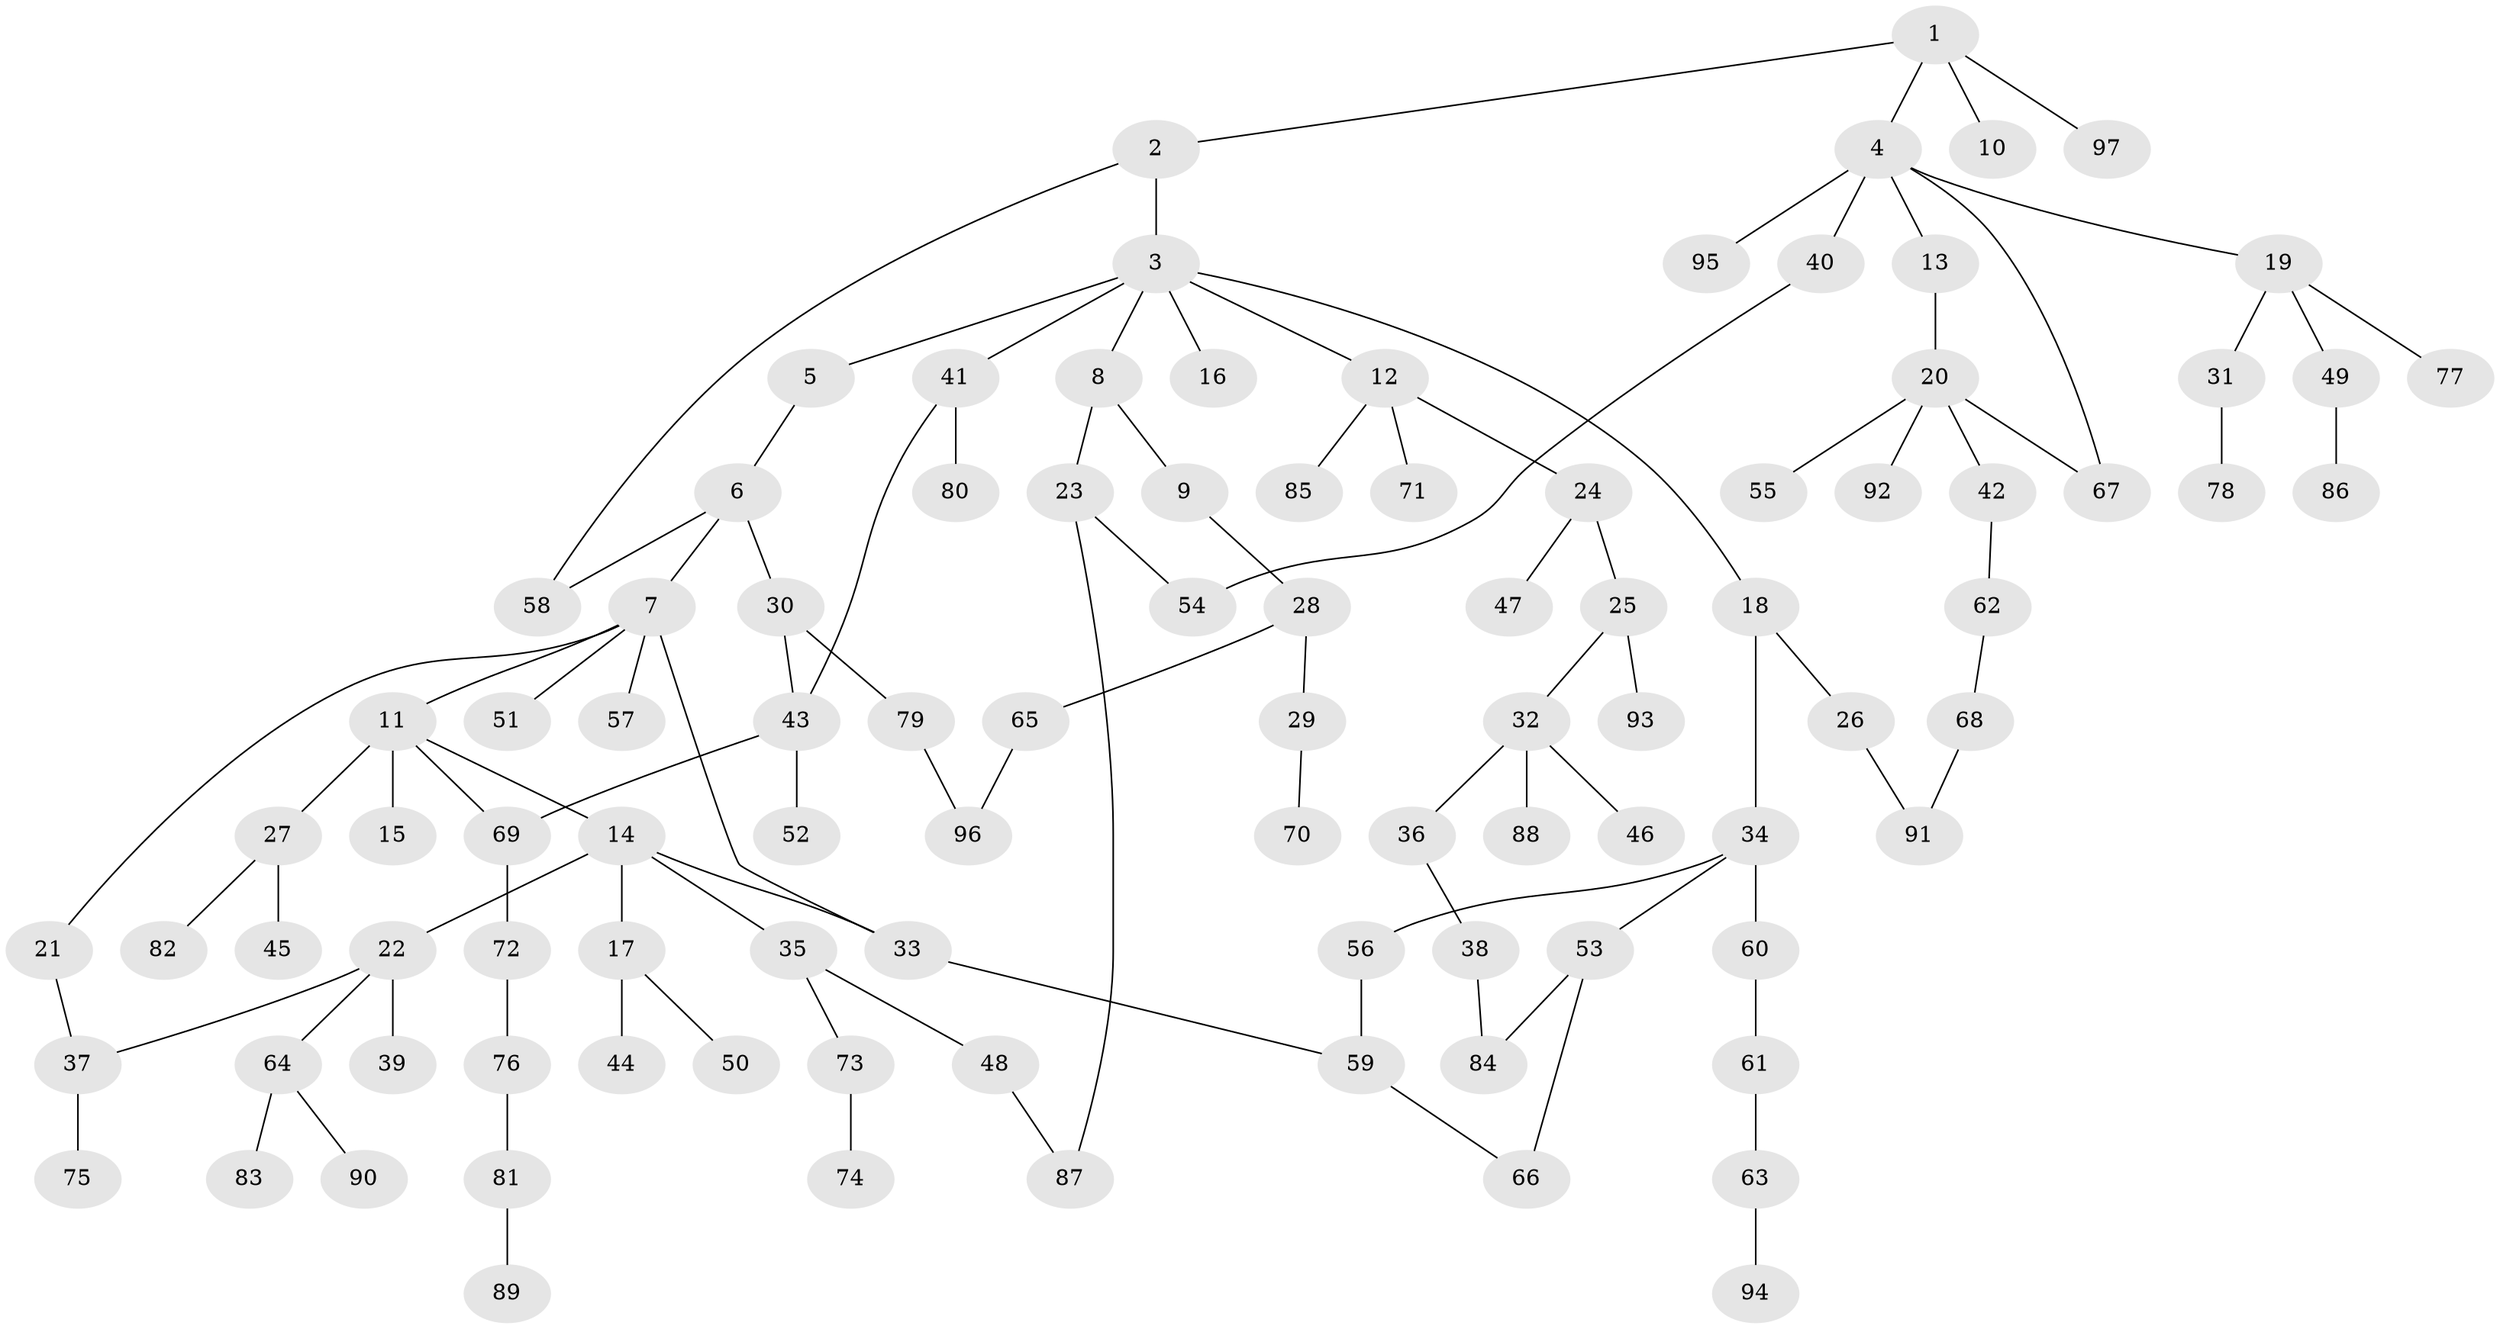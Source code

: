 // Generated by graph-tools (version 1.1) at 2025/01/03/09/25 03:01:11]
// undirected, 97 vertices, 109 edges
graph export_dot {
graph [start="1"]
  node [color=gray90,style=filled];
  1;
  2;
  3;
  4;
  5;
  6;
  7;
  8;
  9;
  10;
  11;
  12;
  13;
  14;
  15;
  16;
  17;
  18;
  19;
  20;
  21;
  22;
  23;
  24;
  25;
  26;
  27;
  28;
  29;
  30;
  31;
  32;
  33;
  34;
  35;
  36;
  37;
  38;
  39;
  40;
  41;
  42;
  43;
  44;
  45;
  46;
  47;
  48;
  49;
  50;
  51;
  52;
  53;
  54;
  55;
  56;
  57;
  58;
  59;
  60;
  61;
  62;
  63;
  64;
  65;
  66;
  67;
  68;
  69;
  70;
  71;
  72;
  73;
  74;
  75;
  76;
  77;
  78;
  79;
  80;
  81;
  82;
  83;
  84;
  85;
  86;
  87;
  88;
  89;
  90;
  91;
  92;
  93;
  94;
  95;
  96;
  97;
  1 -- 2;
  1 -- 4;
  1 -- 10;
  1 -- 97;
  2 -- 3;
  2 -- 58;
  3 -- 5;
  3 -- 8;
  3 -- 12;
  3 -- 16;
  3 -- 18;
  3 -- 41;
  4 -- 13;
  4 -- 19;
  4 -- 40;
  4 -- 95;
  4 -- 67;
  5 -- 6;
  6 -- 7;
  6 -- 30;
  6 -- 58;
  7 -- 11;
  7 -- 21;
  7 -- 51;
  7 -- 57;
  7 -- 33;
  8 -- 9;
  8 -- 23;
  9 -- 28;
  11 -- 14;
  11 -- 15;
  11 -- 27;
  11 -- 69;
  12 -- 24;
  12 -- 71;
  12 -- 85;
  13 -- 20;
  14 -- 17;
  14 -- 22;
  14 -- 33;
  14 -- 35;
  17 -- 44;
  17 -- 50;
  18 -- 26;
  18 -- 34;
  19 -- 31;
  19 -- 49;
  19 -- 77;
  20 -- 42;
  20 -- 55;
  20 -- 67;
  20 -- 92;
  21 -- 37;
  22 -- 37;
  22 -- 39;
  22 -- 64;
  23 -- 54;
  23 -- 87;
  24 -- 25;
  24 -- 47;
  25 -- 32;
  25 -- 93;
  26 -- 91;
  27 -- 45;
  27 -- 82;
  28 -- 29;
  28 -- 65;
  29 -- 70;
  30 -- 43;
  30 -- 79;
  31 -- 78;
  32 -- 36;
  32 -- 46;
  32 -- 88;
  33 -- 59;
  34 -- 53;
  34 -- 56;
  34 -- 60;
  35 -- 48;
  35 -- 73;
  36 -- 38;
  37 -- 75;
  38 -- 84;
  40 -- 54;
  41 -- 80;
  41 -- 43;
  42 -- 62;
  43 -- 52;
  43 -- 69;
  48 -- 87;
  49 -- 86;
  53 -- 66;
  53 -- 84;
  56 -- 59;
  59 -- 66;
  60 -- 61;
  61 -- 63;
  62 -- 68;
  63 -- 94;
  64 -- 83;
  64 -- 90;
  65 -- 96;
  68 -- 91;
  69 -- 72;
  72 -- 76;
  73 -- 74;
  76 -- 81;
  79 -- 96;
  81 -- 89;
}
